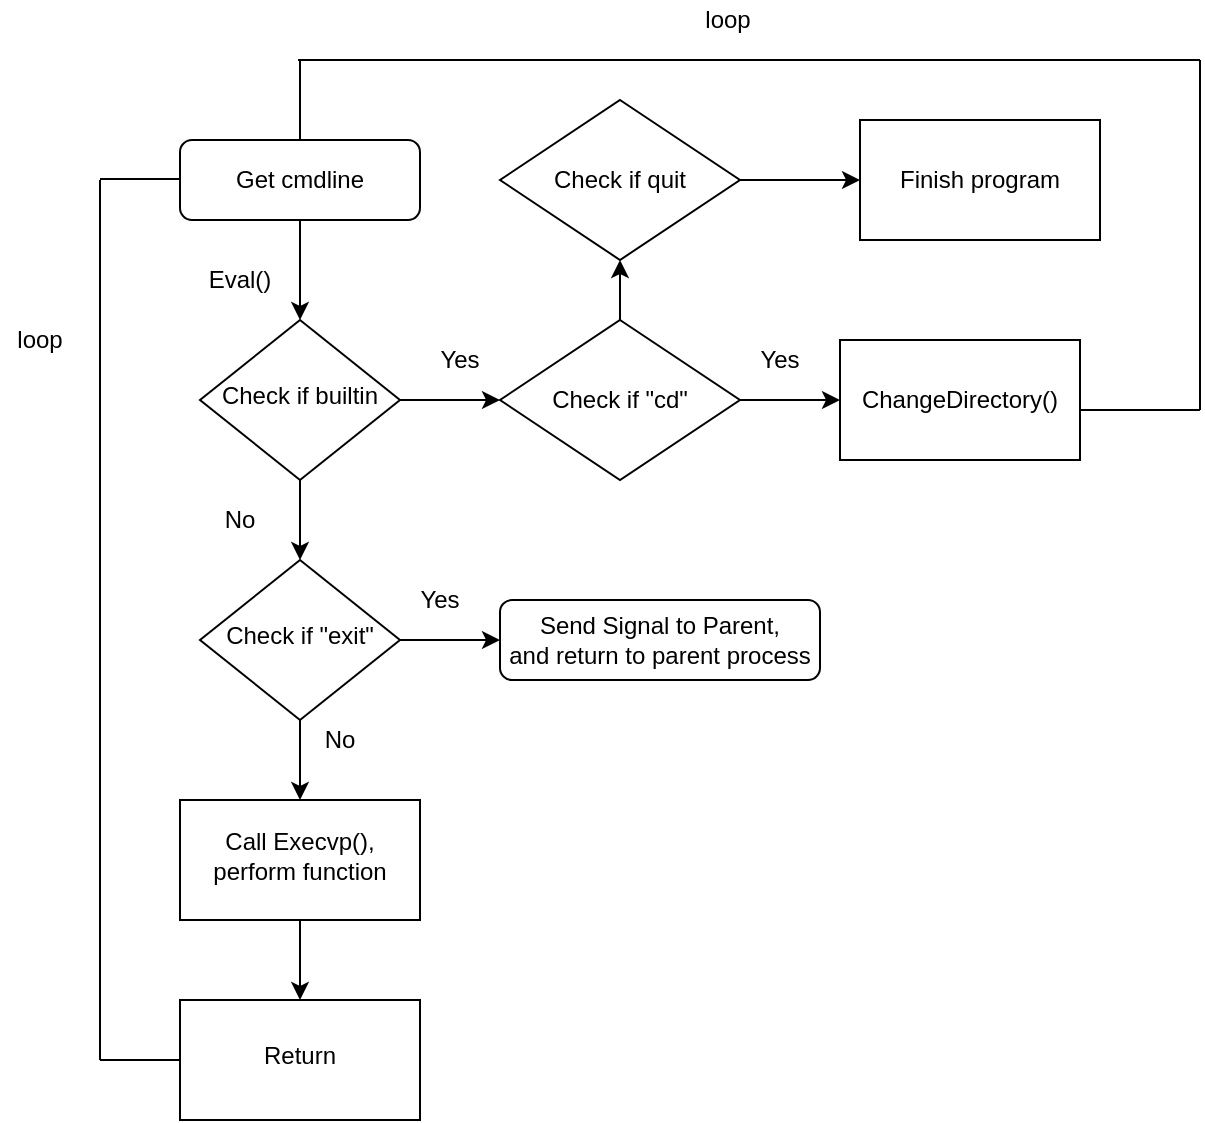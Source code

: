 <mxfile version="14.7.0" type="device"><diagram id="C5RBs43oDa-KdzZeNtuy" name="Page-1"><mxGraphModel dx="460" dy="752" grid="1" gridSize="10" guides="1" tooltips="1" connect="1" arrows="1" fold="1" page="1" pageScale="1" pageWidth="827" pageHeight="1169" math="0" shadow="0"><root><mxCell id="WIyWlLk6GJQsqaUBKTNV-0"/><mxCell id="WIyWlLk6GJQsqaUBKTNV-1" parent="WIyWlLk6GJQsqaUBKTNV-0"/><mxCell id="0aJ1meLWmL8gFkpBhSSn-3" value="" style="edgeStyle=orthogonalEdgeStyle;rounded=0;orthogonalLoop=1;jettySize=auto;html=1;" parent="WIyWlLk6GJQsqaUBKTNV-1" source="WIyWlLk6GJQsqaUBKTNV-3" target="WIyWlLk6GJQsqaUBKTNV-6" edge="1"><mxGeometry relative="1" as="geometry"/></mxCell><mxCell id="WIyWlLk6GJQsqaUBKTNV-3" value="Get cmdline" style="rounded=1;whiteSpace=wrap;html=1;fontSize=12;glass=0;strokeWidth=1;shadow=0;" parent="WIyWlLk6GJQsqaUBKTNV-1" vertex="1"><mxGeometry x="160" y="80" width="120" height="40" as="geometry"/></mxCell><mxCell id="0aJ1meLWmL8gFkpBhSSn-1" value="" style="edgeStyle=orthogonalEdgeStyle;rounded=0;orthogonalLoop=1;jettySize=auto;html=1;" parent="WIyWlLk6GJQsqaUBKTNV-1" source="WIyWlLk6GJQsqaUBKTNV-6" edge="1"><mxGeometry relative="1" as="geometry"><mxPoint x="320" y="210" as="targetPoint"/></mxGeometry></mxCell><mxCell id="0aJ1meLWmL8gFkpBhSSn-2" value="" style="edgeStyle=orthogonalEdgeStyle;rounded=0;orthogonalLoop=1;jettySize=auto;html=1;" parent="WIyWlLk6GJQsqaUBKTNV-1" source="WIyWlLk6GJQsqaUBKTNV-6" target="WIyWlLk6GJQsqaUBKTNV-10" edge="1"><mxGeometry relative="1" as="geometry"/></mxCell><mxCell id="WIyWlLk6GJQsqaUBKTNV-6" value="Check if builtin" style="rhombus;whiteSpace=wrap;html=1;shadow=0;fontFamily=Helvetica;fontSize=12;align=center;strokeWidth=1;spacing=6;spacingTop=-4;" parent="WIyWlLk6GJQsqaUBKTNV-1" vertex="1"><mxGeometry x="170" y="170" width="100" height="80" as="geometry"/></mxCell><mxCell id="0aJ1meLWmL8gFkpBhSSn-0" value="" style="edgeStyle=orthogonalEdgeStyle;rounded=0;orthogonalLoop=1;jettySize=auto;html=1;" parent="WIyWlLk6GJQsqaUBKTNV-1" source="WIyWlLk6GJQsqaUBKTNV-10" target="WIyWlLk6GJQsqaUBKTNV-12" edge="1"><mxGeometry relative="1" as="geometry"/></mxCell><mxCell id="0aJ1meLWmL8gFkpBhSSn-8" value="" style="edgeStyle=orthogonalEdgeStyle;rounded=0;orthogonalLoop=1;jettySize=auto;html=1;" parent="WIyWlLk6GJQsqaUBKTNV-1" source="WIyWlLk6GJQsqaUBKTNV-10" target="0aJ1meLWmL8gFkpBhSSn-7" edge="1"><mxGeometry relative="1" as="geometry"/></mxCell><mxCell id="WIyWlLk6GJQsqaUBKTNV-10" value="Check if &quot;exit&quot;" style="rhombus;whiteSpace=wrap;html=1;shadow=0;fontFamily=Helvetica;fontSize=12;align=center;strokeWidth=1;spacing=6;spacingTop=-4;" parent="WIyWlLk6GJQsqaUBKTNV-1" vertex="1"><mxGeometry x="170" y="290" width="100" height="80" as="geometry"/></mxCell><mxCell id="WIyWlLk6GJQsqaUBKTNV-12" value="Send Signal to Parent,&lt;br&gt;and return to parent process" style="rounded=1;whiteSpace=wrap;html=1;fontSize=12;glass=0;strokeWidth=1;shadow=0;" parent="WIyWlLk6GJQsqaUBKTNV-1" vertex="1"><mxGeometry x="320" y="310" width="160" height="40" as="geometry"/></mxCell><mxCell id="0aJ1meLWmL8gFkpBhSSn-6" value="" style="edgeStyle=orthogonalEdgeStyle;rounded=0;orthogonalLoop=1;jettySize=auto;html=1;" parent="WIyWlLk6GJQsqaUBKTNV-1" source="0aJ1meLWmL8gFkpBhSSn-4" target="0aJ1meLWmL8gFkpBhSSn-5" edge="1"><mxGeometry relative="1" as="geometry"/></mxCell><mxCell id="nVLC7CMTicVG19V5zqMo-11" value="" style="edgeStyle=orthogonalEdgeStyle;rounded=0;orthogonalLoop=1;jettySize=auto;html=1;" edge="1" parent="WIyWlLk6GJQsqaUBKTNV-1" source="0aJ1meLWmL8gFkpBhSSn-4" target="nVLC7CMTicVG19V5zqMo-10"><mxGeometry relative="1" as="geometry"/></mxCell><mxCell id="0aJ1meLWmL8gFkpBhSSn-4" value="Check if &quot;cd&quot;" style="rhombus;whiteSpace=wrap;html=1;" parent="WIyWlLk6GJQsqaUBKTNV-1" vertex="1"><mxGeometry x="320" y="170" width="120" height="80" as="geometry"/></mxCell><mxCell id="0aJ1meLWmL8gFkpBhSSn-5" value="ChangeDirectory()" style="whiteSpace=wrap;html=1;" parent="WIyWlLk6GJQsqaUBKTNV-1" vertex="1"><mxGeometry x="490" y="180" width="120" height="60" as="geometry"/></mxCell><mxCell id="nVLC7CMTicVG19V5zqMo-1" value="" style="edgeStyle=orthogonalEdgeStyle;rounded=0;orthogonalLoop=1;jettySize=auto;html=1;" edge="1" parent="WIyWlLk6GJQsqaUBKTNV-1" source="0aJ1meLWmL8gFkpBhSSn-7" target="nVLC7CMTicVG19V5zqMo-0"><mxGeometry relative="1" as="geometry"/></mxCell><mxCell id="0aJ1meLWmL8gFkpBhSSn-7" value="Call Execvp(),&lt;br&gt;perform function" style="whiteSpace=wrap;html=1;shadow=0;strokeWidth=1;spacing=6;spacingTop=-4;" parent="WIyWlLk6GJQsqaUBKTNV-1" vertex="1"><mxGeometry x="160" y="410" width="120" height="60" as="geometry"/></mxCell><mxCell id="0aJ1meLWmL8gFkpBhSSn-9" value="Yes" style="text;html=1;strokeColor=none;fillColor=none;align=center;verticalAlign=middle;whiteSpace=wrap;rounded=0;" parent="WIyWlLk6GJQsqaUBKTNV-1" vertex="1"><mxGeometry x="280" y="180" width="40" height="20" as="geometry"/></mxCell><mxCell id="0aJ1meLWmL8gFkpBhSSn-10" value="Yes" style="text;html=1;strokeColor=none;fillColor=none;align=center;verticalAlign=middle;whiteSpace=wrap;rounded=0;" parent="WIyWlLk6GJQsqaUBKTNV-1" vertex="1"><mxGeometry x="440" y="180" width="40" height="20" as="geometry"/></mxCell><mxCell id="0aJ1meLWmL8gFkpBhSSn-14" value="Eval()" style="text;html=1;strokeColor=none;fillColor=none;align=center;verticalAlign=middle;whiteSpace=wrap;rounded=0;" parent="WIyWlLk6GJQsqaUBKTNV-1" vertex="1"><mxGeometry x="170" y="140" width="40" height="20" as="geometry"/></mxCell><mxCell id="0aJ1meLWmL8gFkpBhSSn-15" value="No" style="text;html=1;strokeColor=none;fillColor=none;align=center;verticalAlign=middle;whiteSpace=wrap;rounded=0;" parent="WIyWlLk6GJQsqaUBKTNV-1" vertex="1"><mxGeometry x="170" y="260" width="40" height="20" as="geometry"/></mxCell><mxCell id="0aJ1meLWmL8gFkpBhSSn-16" value="Yes" style="text;html=1;strokeColor=none;fillColor=none;align=center;verticalAlign=middle;whiteSpace=wrap;rounded=0;" parent="WIyWlLk6GJQsqaUBKTNV-1" vertex="1"><mxGeometry x="270" y="300" width="40" height="20" as="geometry"/></mxCell><mxCell id="0aJ1meLWmL8gFkpBhSSn-17" value="No" style="text;html=1;strokeColor=none;fillColor=none;align=center;verticalAlign=middle;whiteSpace=wrap;rounded=0;" parent="WIyWlLk6GJQsqaUBKTNV-1" vertex="1"><mxGeometry x="220" y="370" width="40" height="20" as="geometry"/></mxCell><mxCell id="nVLC7CMTicVG19V5zqMo-0" value="Return" style="whiteSpace=wrap;html=1;shadow=0;strokeWidth=1;spacing=6;spacingTop=-4;" vertex="1" parent="WIyWlLk6GJQsqaUBKTNV-1"><mxGeometry x="160" y="510" width="120" height="60" as="geometry"/></mxCell><mxCell id="nVLC7CMTicVG19V5zqMo-5" value="" style="endArrow=none;html=1;" edge="1" parent="WIyWlLk6GJQsqaUBKTNV-1"><mxGeometry width="50" height="50" relative="1" as="geometry"><mxPoint x="160" y="540" as="sourcePoint"/><mxPoint x="120" y="540" as="targetPoint"/></mxGeometry></mxCell><mxCell id="nVLC7CMTicVG19V5zqMo-6" value="" style="endArrow=none;html=1;" edge="1" parent="WIyWlLk6GJQsqaUBKTNV-1"><mxGeometry width="50" height="50" relative="1" as="geometry"><mxPoint x="120" y="540" as="sourcePoint"/><mxPoint x="120" y="100" as="targetPoint"/></mxGeometry></mxCell><mxCell id="nVLC7CMTicVG19V5zqMo-7" value="" style="endArrow=none;html=1;" edge="1" parent="WIyWlLk6GJQsqaUBKTNV-1"><mxGeometry width="50" height="50" relative="1" as="geometry"><mxPoint x="160" y="99.5" as="sourcePoint"/><mxPoint x="120" y="99.5" as="targetPoint"/></mxGeometry></mxCell><mxCell id="nVLC7CMTicVG19V5zqMo-8" value="loop" style="text;html=1;strokeColor=none;fillColor=none;align=center;verticalAlign=middle;whiteSpace=wrap;rounded=0;" vertex="1" parent="WIyWlLk6GJQsqaUBKTNV-1"><mxGeometry x="70" y="170" width="40" height="20" as="geometry"/></mxCell><mxCell id="nVLC7CMTicVG19V5zqMo-13" value="" style="edgeStyle=orthogonalEdgeStyle;rounded=0;orthogonalLoop=1;jettySize=auto;html=1;" edge="1" parent="WIyWlLk6GJQsqaUBKTNV-1" source="nVLC7CMTicVG19V5zqMo-10" target="nVLC7CMTicVG19V5zqMo-12"><mxGeometry relative="1" as="geometry"/></mxCell><mxCell id="nVLC7CMTicVG19V5zqMo-10" value="Check if quit" style="rhombus;whiteSpace=wrap;html=1;" vertex="1" parent="WIyWlLk6GJQsqaUBKTNV-1"><mxGeometry x="320" y="60" width="120" height="80" as="geometry"/></mxCell><mxCell id="nVLC7CMTicVG19V5zqMo-12" value="Finish program" style="whiteSpace=wrap;html=1;" vertex="1" parent="WIyWlLk6GJQsqaUBKTNV-1"><mxGeometry x="500" y="70" width="120" height="60" as="geometry"/></mxCell><mxCell id="nVLC7CMTicVG19V5zqMo-14" value="" style="endArrow=none;html=1;" edge="1" parent="WIyWlLk6GJQsqaUBKTNV-1"><mxGeometry width="50" height="50" relative="1" as="geometry"><mxPoint x="610" y="215" as="sourcePoint"/><mxPoint x="670" y="215" as="targetPoint"/></mxGeometry></mxCell><mxCell id="nVLC7CMTicVG19V5zqMo-15" value="" style="endArrow=none;html=1;" edge="1" parent="WIyWlLk6GJQsqaUBKTNV-1"><mxGeometry width="50" height="50" relative="1" as="geometry"><mxPoint x="670" y="215" as="sourcePoint"/><mxPoint x="670" y="40" as="targetPoint"/></mxGeometry></mxCell><mxCell id="nVLC7CMTicVG19V5zqMo-16" value="" style="endArrow=none;html=1;" edge="1" parent="WIyWlLk6GJQsqaUBKTNV-1"><mxGeometry width="50" height="50" relative="1" as="geometry"><mxPoint x="670" y="40" as="sourcePoint"/><mxPoint x="219" y="40" as="targetPoint"/></mxGeometry></mxCell><mxCell id="nVLC7CMTicVG19V5zqMo-17" value="" style="endArrow=none;html=1;" edge="1" parent="WIyWlLk6GJQsqaUBKTNV-1" target="WIyWlLk6GJQsqaUBKTNV-3"><mxGeometry width="50" height="50" relative="1" as="geometry"><mxPoint x="220" y="40" as="sourcePoint"/><mxPoint x="270" y="-10" as="targetPoint"/></mxGeometry></mxCell><mxCell id="nVLC7CMTicVG19V5zqMo-18" value="loop" style="text;html=1;strokeColor=none;fillColor=none;align=center;verticalAlign=middle;whiteSpace=wrap;rounded=0;" vertex="1" parent="WIyWlLk6GJQsqaUBKTNV-1"><mxGeometry x="414" y="10" width="40" height="20" as="geometry"/></mxCell></root></mxGraphModel></diagram></mxfile>